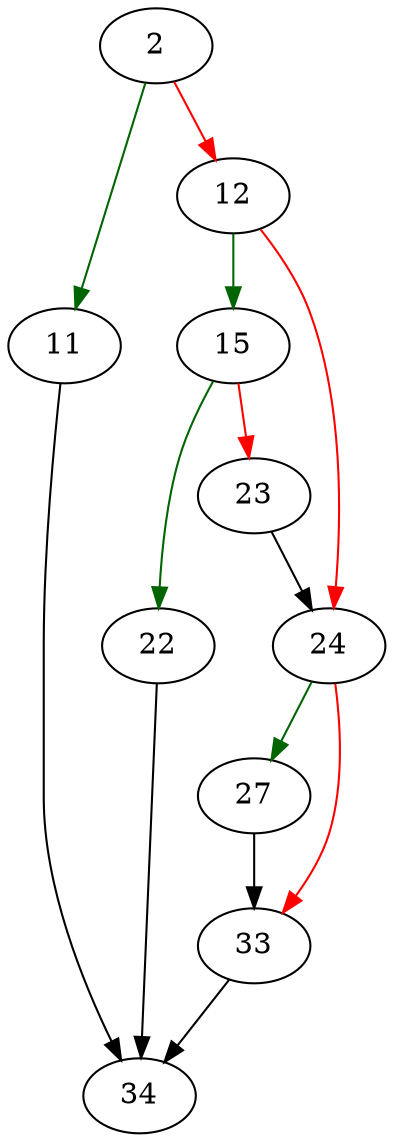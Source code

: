 strict digraph "sqlite3Vacuum" {
	// Node definitions.
	2 [entry=true];
	11;
	12;
	34;
	15;
	24;
	22;
	23;
	27;
	33;

	// Edge definitions.
	2 -> 11 [
		color=darkgreen
		cond=true
	];
	2 -> 12 [
		color=red
		cond=false
	];
	11 -> 34;
	12 -> 15 [
		color=darkgreen
		cond=true
	];
	12 -> 24 [
		color=red
		cond=false
	];
	15 -> 22 [
		color=darkgreen
		cond=true
	];
	15 -> 23 [
		color=red
		cond=false
	];
	24 -> 27 [
		color=darkgreen
		cond=true
	];
	24 -> 33 [
		color=red
		cond=false
	];
	22 -> 34;
	23 -> 24;
	27 -> 33;
	33 -> 34;
}